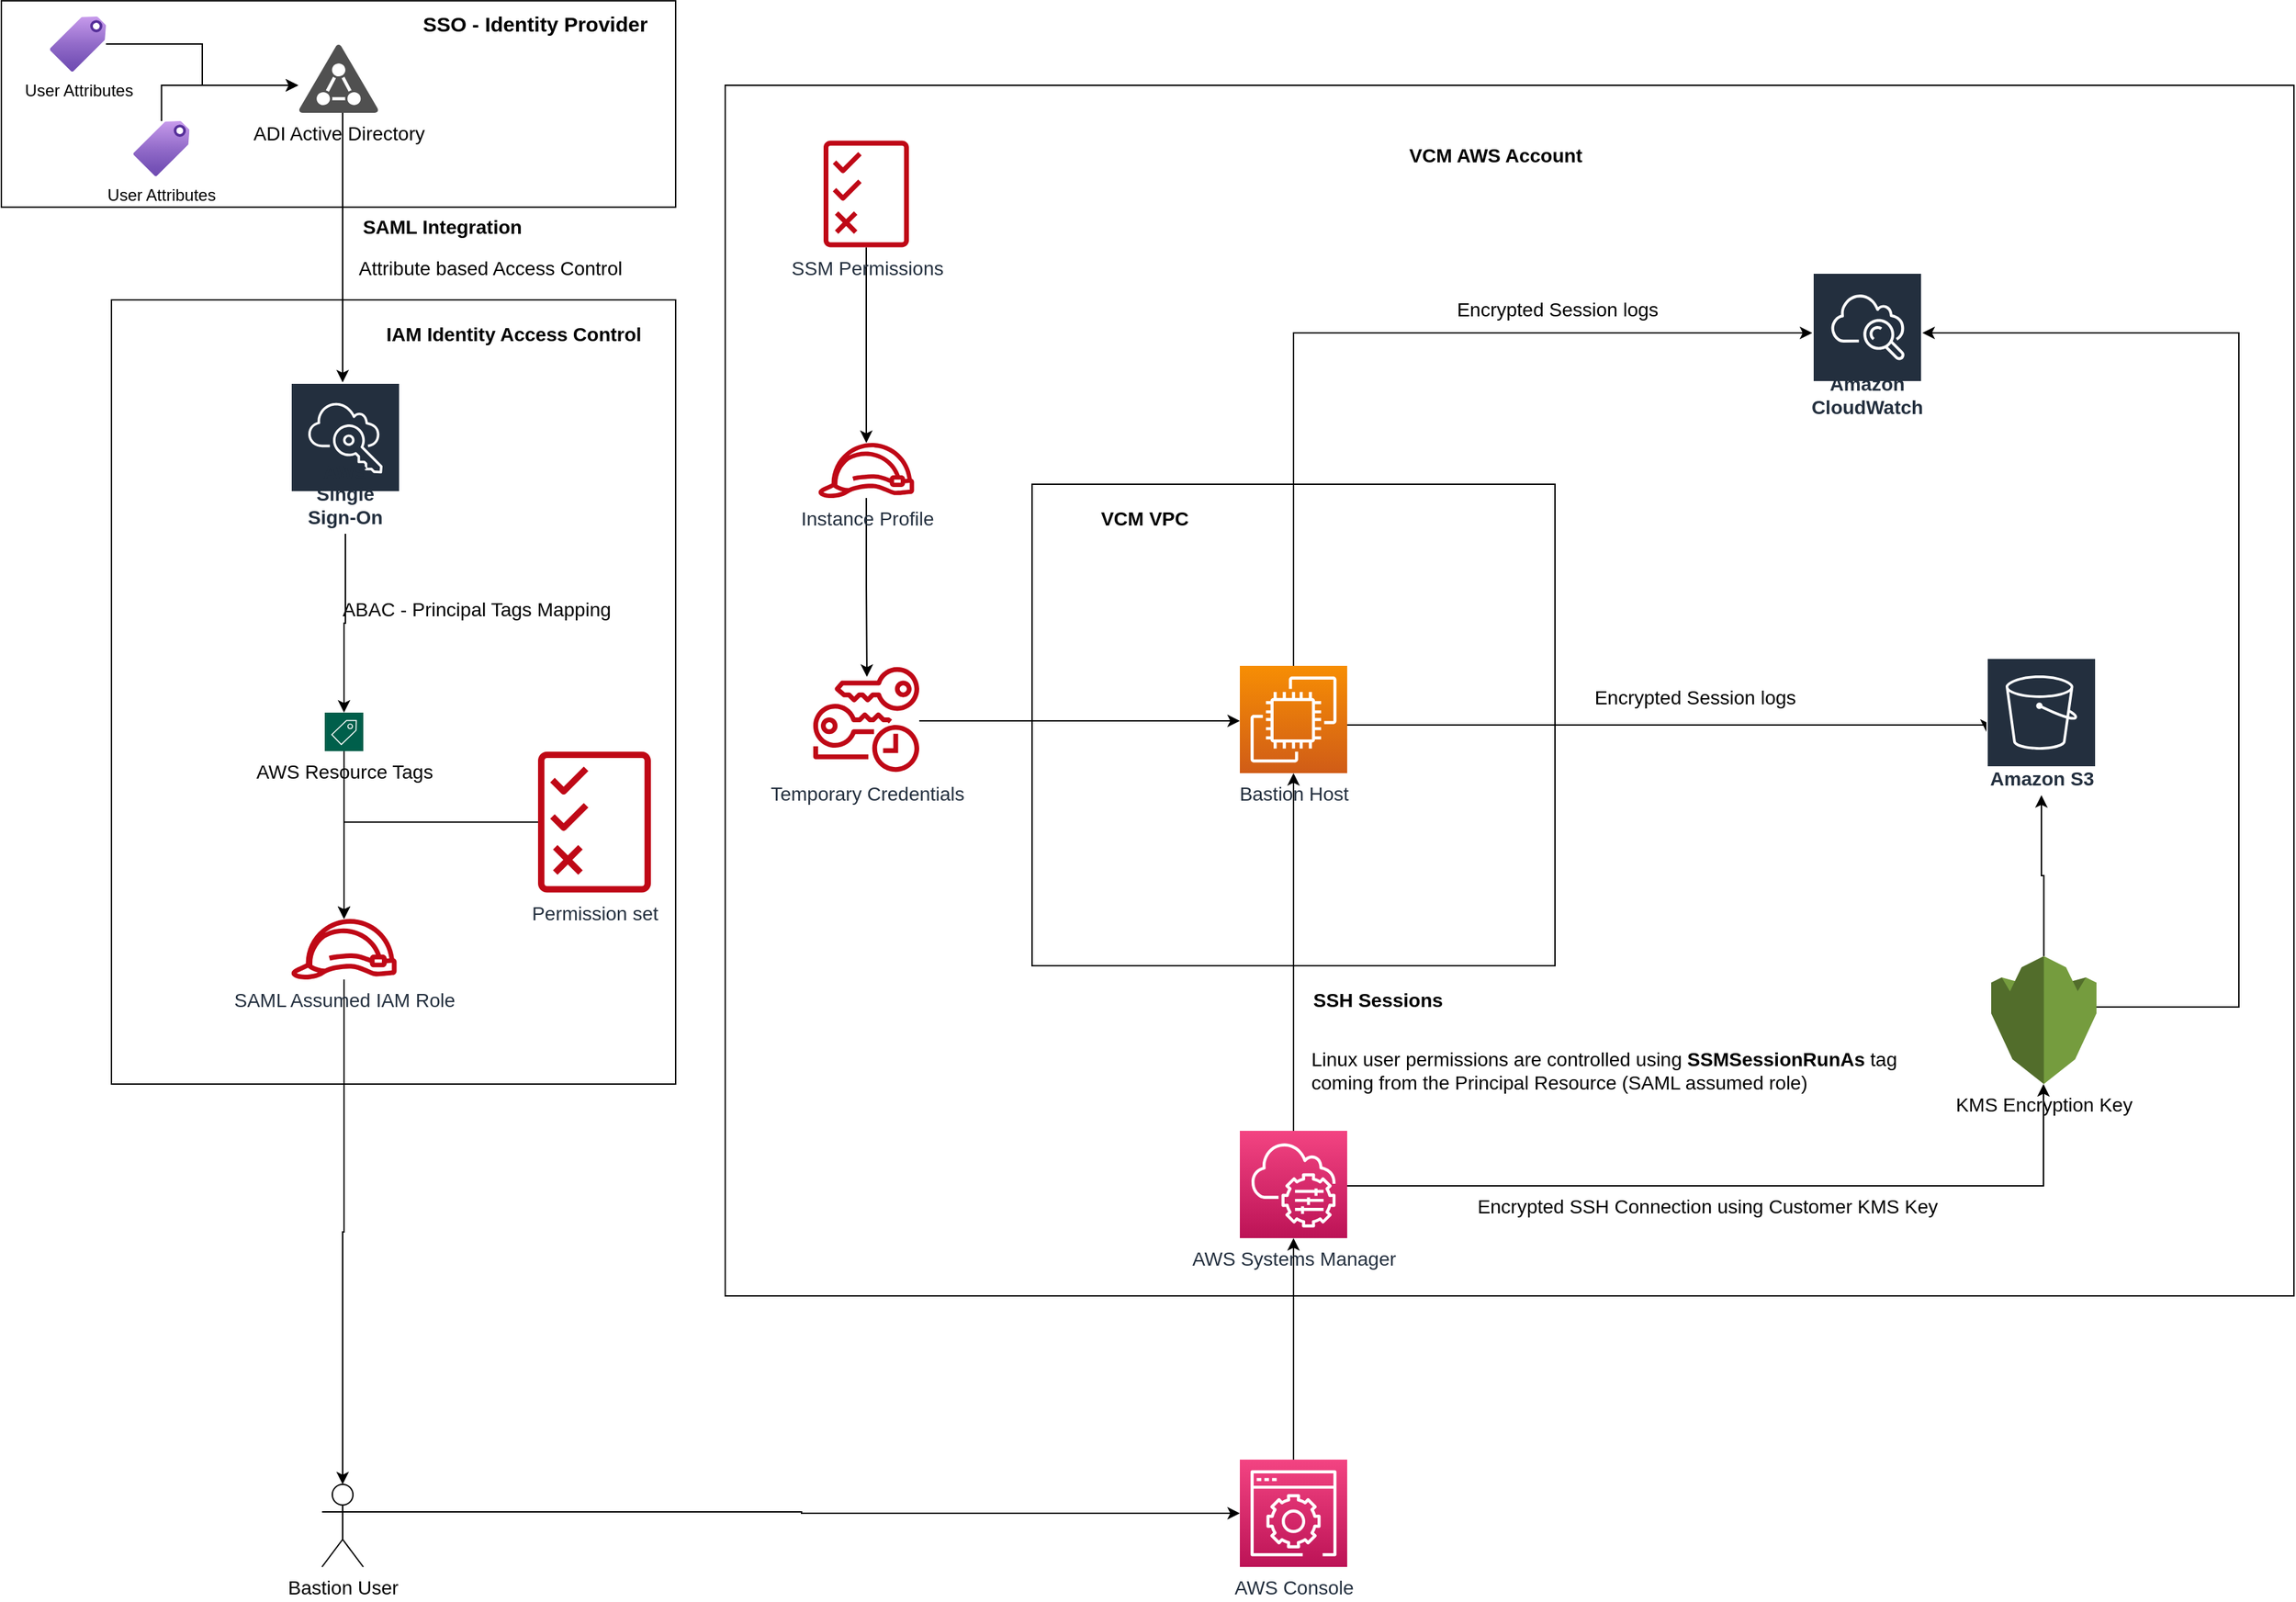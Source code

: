 <mxfile version="21.0.2" type="github">
  <diagram name="AWS_SSM_SSO" id="sDcosQPgiZDwW8YW9xRA">
    <mxGraphModel dx="2714" dy="470" grid="1" gridSize="10" guides="1" tooltips="1" connect="1" arrows="1" fold="1" page="1" pageScale="1" pageWidth="1920" pageHeight="1200" math="0" shadow="0">
      <root>
        <mxCell id="0" />
        <mxCell id="1" parent="0" />
        <mxCell id="5bl7u4Xtsho082jTFq0C-96" value="" style="rounded=0;whiteSpace=wrap;html=1;" vertex="1" parent="1">
          <mxGeometry x="-1826" y="18.6" width="490" height="150" as="geometry" />
        </mxCell>
        <mxCell id="5bl7u4Xtsho082jTFq0C-86" value="" style="rounded=0;whiteSpace=wrap;html=1;fontSize=14;" vertex="1" parent="1">
          <mxGeometry x="-1300" y="80" width="1140" height="880" as="geometry" />
        </mxCell>
        <mxCell id="5bl7u4Xtsho082jTFq0C-22" value="" style="rounded=0;whiteSpace=wrap;html=1;fontSize=14;" vertex="1" parent="1">
          <mxGeometry x="-1077" y="370" width="380" height="350" as="geometry" />
        </mxCell>
        <mxCell id="5bl7u4Xtsho082jTFq0C-17" value="" style="rounded=0;whiteSpace=wrap;html=1;fontSize=14;" vertex="1" parent="1">
          <mxGeometry x="-1746" y="236" width="410" height="570" as="geometry" />
        </mxCell>
        <mxCell id="5bl7u4Xtsho082jTFq0C-14" style="edgeStyle=orthogonalEdgeStyle;rounded=0;orthogonalLoop=1;jettySize=auto;html=1;fontSize=14;" edge="1" parent="1" source="5bl7u4Xtsho082jTFq0C-1" target="5bl7u4Xtsho082jTFq0C-2">
          <mxGeometry relative="1" as="geometry" />
        </mxCell>
        <mxCell id="5bl7u4Xtsho082jTFq0C-16" style="edgeStyle=orthogonalEdgeStyle;rounded=0;orthogonalLoop=1;jettySize=auto;html=1;entryX=0.5;entryY=0;entryDx=0;entryDy=0;entryPerimeter=0;fontSize=14;" edge="1" parent="1" source="5bl7u4Xtsho082jTFq0C-2" target="5bl7u4Xtsho082jTFq0C-5">
          <mxGeometry relative="1" as="geometry" />
        </mxCell>
        <mxCell id="5bl7u4Xtsho082jTFq0C-12" style="edgeStyle=orthogonalEdgeStyle;rounded=0;orthogonalLoop=1;jettySize=auto;html=1;fontSize=14;" edge="1" parent="1" source="5bl7u4Xtsho082jTFq0C-4" target="5bl7u4Xtsho082jTFq0C-1">
          <mxGeometry relative="1" as="geometry" />
        </mxCell>
        <mxCell id="5bl7u4Xtsho082jTFq0C-4" value="AWS Single Sign-On" style="sketch=0;outlineConnect=0;fontColor=#232F3E;gradientColor=none;strokeColor=#ffffff;fillColor=#232F3E;dashed=0;verticalLabelPosition=middle;verticalAlign=bottom;align=center;html=1;whiteSpace=wrap;fontSize=14;fontStyle=1;spacing=3;shape=mxgraph.aws4.productIcon;prIcon=mxgraph.aws4.single_sign_on;" vertex="1" parent="1">
          <mxGeometry x="-1616" y="296" width="80" height="110" as="geometry" />
        </mxCell>
        <mxCell id="5bl7u4Xtsho082jTFq0C-20" style="edgeStyle=orthogonalEdgeStyle;rounded=0;orthogonalLoop=1;jettySize=auto;html=1;exitX=1;exitY=0.333;exitDx=0;exitDy=0;exitPerimeter=0;fontSize=14;" edge="1" parent="1" source="5bl7u4Xtsho082jTFq0C-5" target="5bl7u4Xtsho082jTFq0C-19">
          <mxGeometry relative="1" as="geometry" />
        </mxCell>
        <mxCell id="5bl7u4Xtsho082jTFq0C-5" value="Bastion User" style="shape=umlActor;verticalLabelPosition=bottom;verticalAlign=top;html=1;outlineConnect=0;fontSize=14;" vertex="1" parent="1">
          <mxGeometry x="-1593" y="1097" width="30" height="60" as="geometry" />
        </mxCell>
        <mxCell id="5bl7u4Xtsho082jTFq0C-15" style="edgeStyle=orthogonalEdgeStyle;rounded=0;orthogonalLoop=1;jettySize=auto;html=1;fontSize=14;" edge="1" parent="1" source="5bl7u4Xtsho082jTFq0C-7" target="5bl7u4Xtsho082jTFq0C-2">
          <mxGeometry relative="1" as="geometry" />
        </mxCell>
        <mxCell id="5bl7u4Xtsho082jTFq0C-7" value="Permission set" style="sketch=0;outlineConnect=0;fontColor=#232F3E;gradientColor=none;fillColor=#BF0816;strokeColor=none;dashed=0;verticalLabelPosition=bottom;verticalAlign=top;align=center;html=1;fontSize=14;fontStyle=0;aspect=fixed;pointerEvents=1;shape=mxgraph.aws4.permissions;" vertex="1" parent="1">
          <mxGeometry x="-1436" y="564" width="82" height="103.16" as="geometry" />
        </mxCell>
        <mxCell id="5bl7u4Xtsho082jTFq0C-9" style="edgeStyle=orthogonalEdgeStyle;rounded=0;orthogonalLoop=1;jettySize=auto;html=1;fontSize=14;" edge="1" parent="1" source="5bl7u4Xtsho082jTFq0C-8" target="5bl7u4Xtsho082jTFq0C-4">
          <mxGeometry relative="1" as="geometry">
            <Array as="points">
              <mxPoint x="-1578" y="246" />
              <mxPoint x="-1578" y="246" />
            </Array>
          </mxGeometry>
        </mxCell>
        <mxCell id="5bl7u4Xtsho082jTFq0C-8" value="ADI Active Directory" style="sketch=0;pointerEvents=1;shadow=0;dashed=0;html=1;strokeColor=none;fillColor=#505050;labelPosition=center;verticalLabelPosition=bottom;verticalAlign=top;outlineConnect=0;align=center;shape=mxgraph.office.security.active_directory;fontSize=14;" vertex="1" parent="1">
          <mxGeometry x="-1610.25" y="50" width="58.5" height="50" as="geometry" />
        </mxCell>
        <mxCell id="5bl7u4Xtsho082jTFq0C-10" value="&lt;b&gt;SAML Integration&lt;/b&gt;" style="text;html=1;align=center;verticalAlign=middle;resizable=0;points=[];autosize=1;strokeColor=none;fillColor=none;fontSize=14;" vertex="1" parent="1">
          <mxGeometry x="-1576" y="168" width="140" height="30" as="geometry" />
        </mxCell>
        <mxCell id="5bl7u4Xtsho082jTFq0C-11" value="Attribute based Access Control" style="text;html=1;align=center;verticalAlign=middle;resizable=0;points=[];autosize=1;strokeColor=none;fillColor=none;fontSize=14;" vertex="1" parent="1">
          <mxGeometry x="-1576" y="198" width="210" height="30" as="geometry" />
        </mxCell>
        <mxCell id="5bl7u4Xtsho082jTFq0C-18" value="&lt;b style=&quot;font-size: 14px;&quot;&gt;&lt;font style=&quot;font-size: 14px;&quot;&gt;IAM Identity Access Control&lt;/font&gt;&lt;/b&gt;" style="text;html=1;strokeColor=none;fillColor=none;align=center;verticalAlign=middle;whiteSpace=wrap;rounded=0;fontSize=14;" vertex="1" parent="1">
          <mxGeometry x="-1563" y="246" width="218.75" height="30" as="geometry" />
        </mxCell>
        <mxCell id="5bl7u4Xtsho082jTFq0C-2" value="SAML Assumed IAM Role" style="sketch=0;outlineConnect=0;fontColor=#232F3E;gradientColor=none;fillColor=#BF0816;strokeColor=none;dashed=0;verticalLabelPosition=bottom;verticalAlign=top;align=center;html=1;fontSize=14;fontStyle=0;aspect=fixed;pointerEvents=1;shape=mxgraph.aws4.role;" vertex="1" parent="1">
          <mxGeometry x="-1616" y="686" width="78" height="44" as="geometry" />
        </mxCell>
        <mxCell id="5bl7u4Xtsho082jTFq0C-13" value="ABAC - Principal Tags Mapping" style="text;html=1;align=center;verticalAlign=middle;resizable=0;points=[];autosize=1;strokeColor=none;fillColor=none;fontSize=14;" vertex="1" parent="1">
          <mxGeometry x="-1591" y="446" width="220" height="30" as="geometry" />
        </mxCell>
        <mxCell id="5bl7u4Xtsho082jTFq0C-92" style="edgeStyle=orthogonalEdgeStyle;rounded=0;orthogonalLoop=1;jettySize=auto;html=1;entryX=0.5;entryY=1;entryDx=0;entryDy=0;entryPerimeter=0;fontSize=14;" edge="1" parent="1" source="5bl7u4Xtsho082jTFq0C-19" target="5bl7u4Xtsho082jTFq0C-21">
          <mxGeometry relative="1" as="geometry" />
        </mxCell>
        <mxCell id="5bl7u4Xtsho082jTFq0C-19" value="AWS Console" style="sketch=0;points=[[0,0,0],[0.25,0,0],[0.5,0,0],[0.75,0,0],[1,0,0],[0,1,0],[0.25,1,0],[0.5,1,0],[0.75,1,0],[1,1,0],[0,0.25,0],[0,0.5,0],[0,0.75,0],[1,0.25,0],[1,0.5,0],[1,0.75,0]];points=[[0,0,0],[0.25,0,0],[0.5,0,0],[0.75,0,0],[1,0,0],[0,1,0],[0.25,1,0],[0.5,1,0],[0.75,1,0],[1,1,0],[0,0.25,0],[0,0.5,0],[0,0.75,0],[1,0.25,0],[1,0.5,0],[1,0.75,0]];outlineConnect=0;fontColor=#232F3E;gradientColor=#F34482;gradientDirection=north;fillColor=#BC1356;strokeColor=#ffffff;dashed=0;verticalLabelPosition=bottom;verticalAlign=top;align=center;html=1;fontSize=14;fontStyle=0;aspect=fixed;shape=mxgraph.aws4.resourceIcon;resIcon=mxgraph.aws4.management_console;" vertex="1" parent="1">
          <mxGeometry x="-926" y="1079" width="78" height="78" as="geometry" />
        </mxCell>
        <mxCell id="5bl7u4Xtsho082jTFq0C-25" style="edgeStyle=orthogonalEdgeStyle;rounded=0;orthogonalLoop=1;jettySize=auto;html=1;entryX=0.5;entryY=1;entryDx=0;entryDy=0;entryPerimeter=0;fontSize=14;" edge="1" parent="1" source="5bl7u4Xtsho082jTFq0C-21" target="5bl7u4Xtsho082jTFq0C-24">
          <mxGeometry relative="1" as="geometry" />
        </mxCell>
        <mxCell id="5bl7u4Xtsho082jTFq0C-36" style="edgeStyle=orthogonalEdgeStyle;rounded=0;orthogonalLoop=1;jettySize=auto;html=1;fontSize=14;" edge="1" parent="1" source="5bl7u4Xtsho082jTFq0C-21" target="5bl7u4Xtsho082jTFq0C-26">
          <mxGeometry relative="1" as="geometry">
            <Array as="points">
              <mxPoint x="-342" y="880" />
            </Array>
          </mxGeometry>
        </mxCell>
        <mxCell id="5bl7u4Xtsho082jTFq0C-21" value="AWS Systems Manager" style="sketch=0;points=[[0,0,0],[0.25,0,0],[0.5,0,0],[0.75,0,0],[1,0,0],[0,1,0],[0.25,1,0],[0.5,1,0],[0.75,1,0],[1,1,0],[0,0.25,0],[0,0.5,0],[0,0.75,0],[1,0.25,0],[1,0.5,0],[1,0.75,0]];points=[[0,0,0],[0.25,0,0],[0.5,0,0],[0.75,0,0],[1,0,0],[0,1,0],[0.25,1,0],[0.5,1,0],[0.75,1,0],[1,1,0],[0,0.25,0],[0,0.5,0],[0,0.75,0],[1,0.25,0],[1,0.5,0],[1,0.75,0]];outlineConnect=0;fontColor=#232F3E;gradientColor=#F34482;gradientDirection=north;fillColor=#BC1356;strokeColor=#ffffff;dashed=0;verticalLabelPosition=bottom;verticalAlign=top;align=center;html=1;fontSize=14;fontStyle=0;aspect=fixed;shape=mxgraph.aws4.resourceIcon;resIcon=mxgraph.aws4.systems_manager;" vertex="1" parent="1">
          <mxGeometry x="-926" y="840" width="78" height="78" as="geometry" />
        </mxCell>
        <mxCell id="5bl7u4Xtsho082jTFq0C-23" value="&lt;b style=&quot;font-size: 14px;&quot;&gt;&lt;font style=&quot;font-size: 14px;&quot;&gt;VCM VPC&lt;/font&gt;&lt;/b&gt;" style="text;html=1;strokeColor=none;fillColor=none;align=center;verticalAlign=middle;whiteSpace=wrap;rounded=0;fontSize=14;" vertex="1" parent="1">
          <mxGeometry x="-1040" y="380" width="90" height="30" as="geometry" />
        </mxCell>
        <mxCell id="5bl7u4Xtsho082jTFq0C-41" style="edgeStyle=orthogonalEdgeStyle;rounded=0;orthogonalLoop=1;jettySize=auto;html=1;fontSize=14;" edge="1" parent="1" source="5bl7u4Xtsho082jTFq0C-24" target="5bl7u4Xtsho082jTFq0C-40">
          <mxGeometry relative="1" as="geometry">
            <Array as="points">
              <mxPoint x="-887" y="260" />
            </Array>
          </mxGeometry>
        </mxCell>
        <mxCell id="5bl7u4Xtsho082jTFq0C-93" style="edgeStyle=orthogonalEdgeStyle;rounded=0;orthogonalLoop=1;jettySize=auto;html=1;fontSize=14;" edge="1" parent="1">
          <mxGeometry relative="1" as="geometry">
            <mxPoint x="-848.0" y="545.0" as="sourcePoint" />
            <mxPoint x="-383.5" y="550.0" as="targetPoint" />
            <Array as="points">
              <mxPoint x="-384" y="545" />
            </Array>
          </mxGeometry>
        </mxCell>
        <mxCell id="5bl7u4Xtsho082jTFq0C-24" value="Bastion Host" style="sketch=0;points=[[0,0,0],[0.25,0,0],[0.5,0,0],[0.75,0,0],[1,0,0],[0,1,0],[0.25,1,0],[0.5,1,0],[0.75,1,0],[1,1,0],[0,0.25,0],[0,0.5,0],[0,0.75,0],[1,0.25,0],[1,0.5,0],[1,0.75,0]];outlineConnect=0;fontColor=#232F3E;gradientColor=#F78E04;gradientDirection=north;fillColor=#D05C17;strokeColor=#ffffff;dashed=0;verticalLabelPosition=bottom;verticalAlign=top;align=center;html=1;fontSize=14;fontStyle=0;aspect=fixed;shape=mxgraph.aws4.resourceIcon;resIcon=mxgraph.aws4.ec2;" vertex="1" parent="1">
          <mxGeometry x="-926" y="502" width="78" height="78" as="geometry" />
        </mxCell>
        <mxCell id="5bl7u4Xtsho082jTFq0C-38" style="edgeStyle=orthogonalEdgeStyle;rounded=0;orthogonalLoop=1;jettySize=auto;html=1;fontSize=14;" edge="1" parent="1" source="5bl7u4Xtsho082jTFq0C-26" target="5bl7u4Xtsho082jTFq0C-37">
          <mxGeometry relative="1" as="geometry" />
        </mxCell>
        <mxCell id="5bl7u4Xtsho082jTFq0C-42" style="edgeStyle=orthogonalEdgeStyle;rounded=0;orthogonalLoop=1;jettySize=auto;html=1;fontSize=14;" edge="1" parent="1" source="5bl7u4Xtsho082jTFq0C-26" target="5bl7u4Xtsho082jTFq0C-40">
          <mxGeometry relative="1" as="geometry">
            <Array as="points">
              <mxPoint x="-200" y="750" />
              <mxPoint x="-200" y="260" />
            </Array>
          </mxGeometry>
        </mxCell>
        <mxCell id="5bl7u4Xtsho082jTFq0C-26" value="KMS Encryption Key" style="outlineConnect=0;dashed=0;verticalLabelPosition=bottom;verticalAlign=top;align=center;html=1;shape=mxgraph.aws3.kms;fillColor=#759C3E;gradientColor=none;fontSize=14;" vertex="1" parent="1">
          <mxGeometry x="-380" y="713" width="76.5" height="93" as="geometry" />
        </mxCell>
        <mxCell id="5bl7u4Xtsho082jTFq0C-89" value="" style="edgeStyle=orthogonalEdgeStyle;rounded=0;orthogonalLoop=1;jettySize=auto;html=1;fontSize=14;" edge="1" parent="1" source="5bl7u4Xtsho082jTFq0C-27">
          <mxGeometry relative="1" as="geometry">
            <mxPoint x="-1197" y="510" as="targetPoint" />
          </mxGeometry>
        </mxCell>
        <mxCell id="5bl7u4Xtsho082jTFq0C-27" value="Instance Profile" style="sketch=0;outlineConnect=0;fontColor=#232F3E;gradientColor=none;fillColor=#BF0816;strokeColor=none;dashed=0;verticalLabelPosition=bottom;verticalAlign=top;align=center;html=1;fontSize=14;fontStyle=0;aspect=fixed;pointerEvents=1;shape=mxgraph.aws4.role;" vertex="1" parent="1">
          <mxGeometry x="-1232.95" y="340" width="70.91" height="40" as="geometry" />
        </mxCell>
        <mxCell id="5bl7u4Xtsho082jTFq0C-34" style="edgeStyle=orthogonalEdgeStyle;rounded=0;orthogonalLoop=1;jettySize=auto;html=1;fontSize=14;" edge="1" parent="1">
          <mxGeometry relative="1" as="geometry">
            <mxPoint x="-1159" y="542" as="sourcePoint" />
            <mxPoint x="-926" y="542" as="targetPoint" />
            <Array as="points">
              <mxPoint x="-990" y="542" />
              <mxPoint x="-990" y="542" />
            </Array>
          </mxGeometry>
        </mxCell>
        <mxCell id="5bl7u4Xtsho082jTFq0C-28" value="Temporary Credentials" style="sketch=0;outlineConnect=0;fontColor=#232F3E;gradientColor=none;fillColor=#BF0816;strokeColor=none;dashed=0;verticalLabelPosition=bottom;verticalAlign=top;align=center;html=1;fontSize=14;fontStyle=0;aspect=fixed;pointerEvents=1;shape=mxgraph.aws4.temporary_security_credential;" vertex="1" parent="1">
          <mxGeometry x="-1236" y="502" width="77" height="78" as="geometry" />
        </mxCell>
        <mxCell id="5bl7u4Xtsho082jTFq0C-90" style="edgeStyle=orthogonalEdgeStyle;rounded=0;orthogonalLoop=1;jettySize=auto;html=1;fontSize=14;" edge="1" parent="1" source="5bl7u4Xtsho082jTFq0C-29" target="5bl7u4Xtsho082jTFq0C-27">
          <mxGeometry relative="1" as="geometry" />
        </mxCell>
        <mxCell id="5bl7u4Xtsho082jTFq0C-29" value="SSM Permissions" style="sketch=0;outlineConnect=0;fontColor=#232F3E;gradientColor=none;fillColor=#BF0816;strokeColor=none;dashed=0;verticalLabelPosition=bottom;verticalAlign=top;align=center;html=1;fontSize=14;fontStyle=0;aspect=fixed;pointerEvents=1;shape=mxgraph.aws4.permissions;" vertex="1" parent="1">
          <mxGeometry x="-1228.5" y="120" width="62" height="78" as="geometry" />
        </mxCell>
        <mxCell id="5bl7u4Xtsho082jTFq0C-37" value="Amazon S3" style="sketch=0;outlineConnect=0;fontColor=#232F3E;gradientColor=none;strokeColor=#ffffff;fillColor=#232F3E;dashed=0;verticalLabelPosition=middle;verticalAlign=bottom;align=center;html=1;whiteSpace=wrap;fontSize=14;fontStyle=1;spacing=3;shape=mxgraph.aws4.productIcon;prIcon=mxgraph.aws4.s3;" vertex="1" parent="1">
          <mxGeometry x="-383.5" y="496" width="80" height="100" as="geometry" />
        </mxCell>
        <mxCell id="5bl7u4Xtsho082jTFq0C-40" value="Amazon CloudWatch" style="sketch=0;outlineConnect=0;fontColor=#232F3E;gradientColor=none;strokeColor=#ffffff;fillColor=#232F3E;dashed=0;verticalLabelPosition=middle;verticalAlign=bottom;align=center;html=1;whiteSpace=wrap;fontSize=14;fontStyle=1;spacing=3;shape=mxgraph.aws4.productIcon;prIcon=mxgraph.aws4.cloudwatch;" vertex="1" parent="1">
          <mxGeometry x="-510" y="216" width="80" height="110" as="geometry" />
        </mxCell>
        <mxCell id="5bl7u4Xtsho082jTFq0C-1" value="AWS Resource Tags" style="sketch=0;pointerEvents=1;shadow=0;dashed=0;html=1;strokeColor=none;fillColor=#005F4B;labelPosition=center;verticalLabelPosition=bottom;verticalAlign=top;align=center;outlineConnect=0;shape=mxgraph.veeam2.tag;fontSize=14;" vertex="1" parent="1">
          <mxGeometry x="-1591" y="536" width="28.0" height="28.0" as="geometry" />
        </mxCell>
        <mxCell id="5bl7u4Xtsho082jTFq0C-43" value="&lt;b style=&quot;font-size: 14px;&quot;&gt;SSH Sessions&lt;/b&gt;" style="text;html=1;align=center;verticalAlign=middle;resizable=0;points=[];autosize=1;strokeColor=none;fillColor=none;fontSize=14;" vertex="1" parent="1">
          <mxGeometry x="-886" y="730" width="120" height="30" as="geometry" />
        </mxCell>
        <mxCell id="5bl7u4Xtsho082jTFq0C-44" value="&lt;div style=&quot;font-size: 14px;&quot;&gt;&lt;span style=&quot;background-color: initial; font-size: 14px;&quot;&gt;Linux user permissions are controlled using &lt;b style=&quot;font-size: 14px;&quot;&gt;SSMSessionRunAs&amp;nbsp;&lt;/b&gt;tag coming from the Principal Resource (SAML assumed role)&lt;/span&gt;&lt;/div&gt;" style="text;html=1;strokeColor=none;fillColor=none;align=left;verticalAlign=middle;whiteSpace=wrap;rounded=0;fontSize=14;" vertex="1" parent="1">
          <mxGeometry x="-876" y="761" width="446" height="70" as="geometry" />
        </mxCell>
        <mxCell id="5bl7u4Xtsho082jTFq0C-87" value="VCM AWS Account" style="text;html=1;strokeColor=none;fillColor=none;align=center;verticalAlign=middle;whiteSpace=wrap;rounded=0;fontStyle=1;fontSize=14;" vertex="1" parent="1">
          <mxGeometry x="-870" y="116" width="260" height="30" as="geometry" />
        </mxCell>
        <mxCell id="5bl7u4Xtsho082jTFq0C-102" style="edgeStyle=orthogonalEdgeStyle;rounded=0;orthogonalLoop=1;jettySize=auto;html=1;" edge="1" parent="1" source="5bl7u4Xtsho082jTFq0C-95" target="5bl7u4Xtsho082jTFq0C-8">
          <mxGeometry relative="1" as="geometry">
            <Array as="points">
              <mxPoint x="-1680" y="50" />
              <mxPoint x="-1680" y="80" />
            </Array>
          </mxGeometry>
        </mxCell>
        <mxCell id="5bl7u4Xtsho082jTFq0C-95" value="User Attributes" style="aspect=fixed;html=1;points=[];align=center;image;fontSize=12;image=img/lib/azure2/general/Tag.svg;" vertex="1" parent="1">
          <mxGeometry x="-1790.71" y="30" width="40.71" height="40" as="geometry" />
        </mxCell>
        <mxCell id="5bl7u4Xtsho082jTFq0C-104" style="edgeStyle=orthogonalEdgeStyle;rounded=0;orthogonalLoop=1;jettySize=auto;html=1;" edge="1" parent="1" source="5bl7u4Xtsho082jTFq0C-100" target="5bl7u4Xtsho082jTFq0C-8">
          <mxGeometry relative="1" as="geometry">
            <Array as="points">
              <mxPoint x="-1710" y="80" />
            </Array>
          </mxGeometry>
        </mxCell>
        <mxCell id="5bl7u4Xtsho082jTFq0C-100" value="User Attributes" style="aspect=fixed;html=1;points=[];align=center;image;fontSize=12;image=img/lib/azure2/general/Tag.svg;" vertex="1" parent="1">
          <mxGeometry x="-1730" y="106" width="40.71" height="40" as="geometry" />
        </mxCell>
        <mxCell id="5bl7u4Xtsho082jTFq0C-105" value="&lt;b style=&quot;font-size: 15px;&quot;&gt;&lt;font style=&quot;font-size: 15px;&quot;&gt;SSO - Identity Provider&lt;/font&gt;&lt;/b&gt;" style="text;html=1;strokeColor=none;fillColor=none;align=center;verticalAlign=middle;whiteSpace=wrap;rounded=0;fontSize=15;" vertex="1" parent="1">
          <mxGeometry x="-1538" y="20" width="200" height="30" as="geometry" />
        </mxCell>
        <mxCell id="5bl7u4Xtsho082jTFq0C-107" value="Encrypted Session logs" style="text;html=1;strokeColor=none;fillColor=none;align=center;verticalAlign=middle;whiteSpace=wrap;rounded=0;fontSize=14;" vertex="1" parent="1">
          <mxGeometry x="-780" y="228" width="170" height="30" as="geometry" />
        </mxCell>
        <mxCell id="5bl7u4Xtsho082jTFq0C-108" value="Encrypted Session logs" style="text;html=1;strokeColor=none;fillColor=none;align=center;verticalAlign=middle;whiteSpace=wrap;rounded=0;fontSize=14;" vertex="1" parent="1">
          <mxGeometry x="-680" y="510" width="170" height="30" as="geometry" />
        </mxCell>
        <mxCell id="5bl7u4Xtsho082jTFq0C-110" value="Encrypted SSH Connection using Customer KMS Key" style="text;html=1;strokeColor=none;fillColor=none;align=center;verticalAlign=middle;whiteSpace=wrap;rounded=0;fontSize=14;" vertex="1" parent="1">
          <mxGeometry x="-766" y="880" width="360" height="30" as="geometry" />
        </mxCell>
      </root>
    </mxGraphModel>
  </diagram>
</mxfile>
